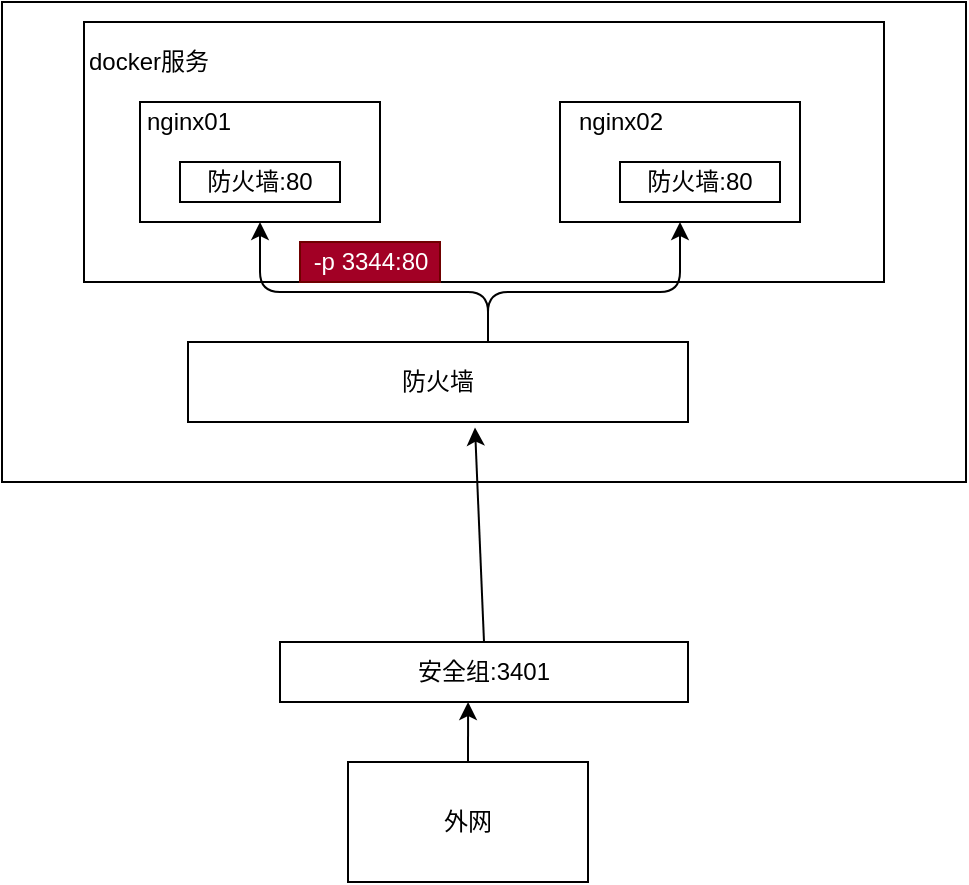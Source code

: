 <mxfile>
    <diagram id="84ivo1tnZHMPLhBtBMYe" name="第 1 页">
        <mxGraphModel dx="734" dy="614" grid="1" gridSize="10" guides="1" tooltips="1" connect="1" arrows="1" fold="1" page="1" pageScale="1" pageWidth="827" pageHeight="1169" math="0" shadow="0">
            <root>
                <mxCell id="0"/>
                <mxCell id="1" parent="0"/>
                <mxCell id="4" style="edgeStyle=none;html=1;exitX=0.5;exitY=0;exitDx=0;exitDy=0;entryX=0.461;entryY=1;entryDx=0;entryDy=0;entryPerimeter=0;" edge="1" parent="1" source="2" target="3">
                    <mxGeometry relative="1" as="geometry"/>
                </mxCell>
                <mxCell id="2" value="外网" style="rounded=0;whiteSpace=wrap;html=1;" vertex="1" parent="1">
                    <mxGeometry x="294" y="550" width="120" height="60" as="geometry"/>
                </mxCell>
                <mxCell id="3" value="安全组:3401" style="rounded=0;whiteSpace=wrap;html=1;" vertex="1" parent="1">
                    <mxGeometry x="260" y="490" width="204" height="30" as="geometry"/>
                </mxCell>
                <mxCell id="5" value="" style="rounded=0;whiteSpace=wrap;html=1;" vertex="1" parent="1">
                    <mxGeometry x="121" y="170" width="482" height="240" as="geometry"/>
                </mxCell>
                <mxCell id="7" value="防火墙" style="rounded=0;whiteSpace=wrap;html=1;" vertex="1" parent="1">
                    <mxGeometry x="214" y="340" width="250" height="40" as="geometry"/>
                </mxCell>
                <mxCell id="9" value="" style="endArrow=classic;html=1;exitX=0.5;exitY=0;exitDx=0;exitDy=0;entryX=0.574;entryY=1.07;entryDx=0;entryDy=0;entryPerimeter=0;" edge="1" parent="1" source="3" target="7">
                    <mxGeometry width="50" height="50" relative="1" as="geometry">
                        <mxPoint x="310" y="340" as="sourcePoint"/>
                        <mxPoint x="360" y="390" as="targetPoint"/>
                    </mxGeometry>
                </mxCell>
                <mxCell id="10" value="" style="rounded=0;whiteSpace=wrap;html=1;" vertex="1" parent="1">
                    <mxGeometry x="162" y="180" width="400" height="130" as="geometry"/>
                </mxCell>
                <mxCell id="11" value="docker服务" style="text;html=1;align=center;verticalAlign=middle;resizable=0;points=[];autosize=1;strokeColor=none;fillColor=none;" vertex="1" parent="1">
                    <mxGeometry x="154" y="190" width="80" height="20" as="geometry"/>
                </mxCell>
                <mxCell id="12" value="" style="rounded=0;whiteSpace=wrap;html=1;" vertex="1" parent="1">
                    <mxGeometry x="190" y="220" width="120" height="60" as="geometry"/>
                </mxCell>
                <mxCell id="13" value="nginx01" style="text;html=1;align=center;verticalAlign=middle;resizable=0;points=[];autosize=1;strokeColor=none;fillColor=none;" vertex="1" parent="1">
                    <mxGeometry x="184" y="220" width="60" height="20" as="geometry"/>
                </mxCell>
                <mxCell id="14" value="防火墙:80" style="rounded=0;whiteSpace=wrap;html=1;" vertex="1" parent="1">
                    <mxGeometry x="210" y="250" width="80" height="20" as="geometry"/>
                </mxCell>
                <mxCell id="15" value="" style="rounded=0;whiteSpace=wrap;html=1;" vertex="1" parent="1">
                    <mxGeometry x="400" y="220" width="120" height="60" as="geometry"/>
                </mxCell>
                <mxCell id="16" value="nginx02" style="text;html=1;align=center;verticalAlign=middle;resizable=0;points=[];autosize=1;strokeColor=none;fillColor=none;" vertex="1" parent="1">
                    <mxGeometry x="400" y="220" width="60" height="20" as="geometry"/>
                </mxCell>
                <mxCell id="17" value="防火墙:80" style="rounded=0;whiteSpace=wrap;html=1;" vertex="1" parent="1">
                    <mxGeometry x="430" y="250" width="80" height="20" as="geometry"/>
                </mxCell>
                <mxCell id="21" value="" style="edgeStyle=elbowEdgeStyle;elbow=vertical;endArrow=classic;html=1;entryX=0.5;entryY=1;entryDx=0;entryDy=0;" edge="1" parent="1" target="15">
                    <mxGeometry width="50" height="50" relative="1" as="geometry">
                        <mxPoint x="364" y="340" as="sourcePoint"/>
                        <mxPoint x="414" y="290" as="targetPoint"/>
                        <Array as="points">
                            <mxPoint x="404" y="315"/>
                        </Array>
                    </mxGeometry>
                </mxCell>
                <mxCell id="22" value="" style="edgeStyle=elbowEdgeStyle;elbow=vertical;endArrow=classic;html=1;" edge="1" parent="1" target="12">
                    <mxGeometry width="50" height="50" relative="1" as="geometry">
                        <mxPoint x="364" y="340" as="sourcePoint"/>
                        <mxPoint x="460" y="280" as="targetPoint"/>
                        <Array as="points">
                            <mxPoint x="404" y="315"/>
                        </Array>
                    </mxGeometry>
                </mxCell>
                <mxCell id="23" value="-p 3344:80" style="text;html=1;align=center;verticalAlign=middle;resizable=0;points=[];autosize=1;strokeColor=#6F0000;fillColor=#a20025;fontColor=#ffffff;" vertex="1" parent="1">
                    <mxGeometry x="270" y="290" width="70" height="20" as="geometry"/>
                </mxCell>
            </root>
        </mxGraphModel>
    </diagram>
</mxfile>